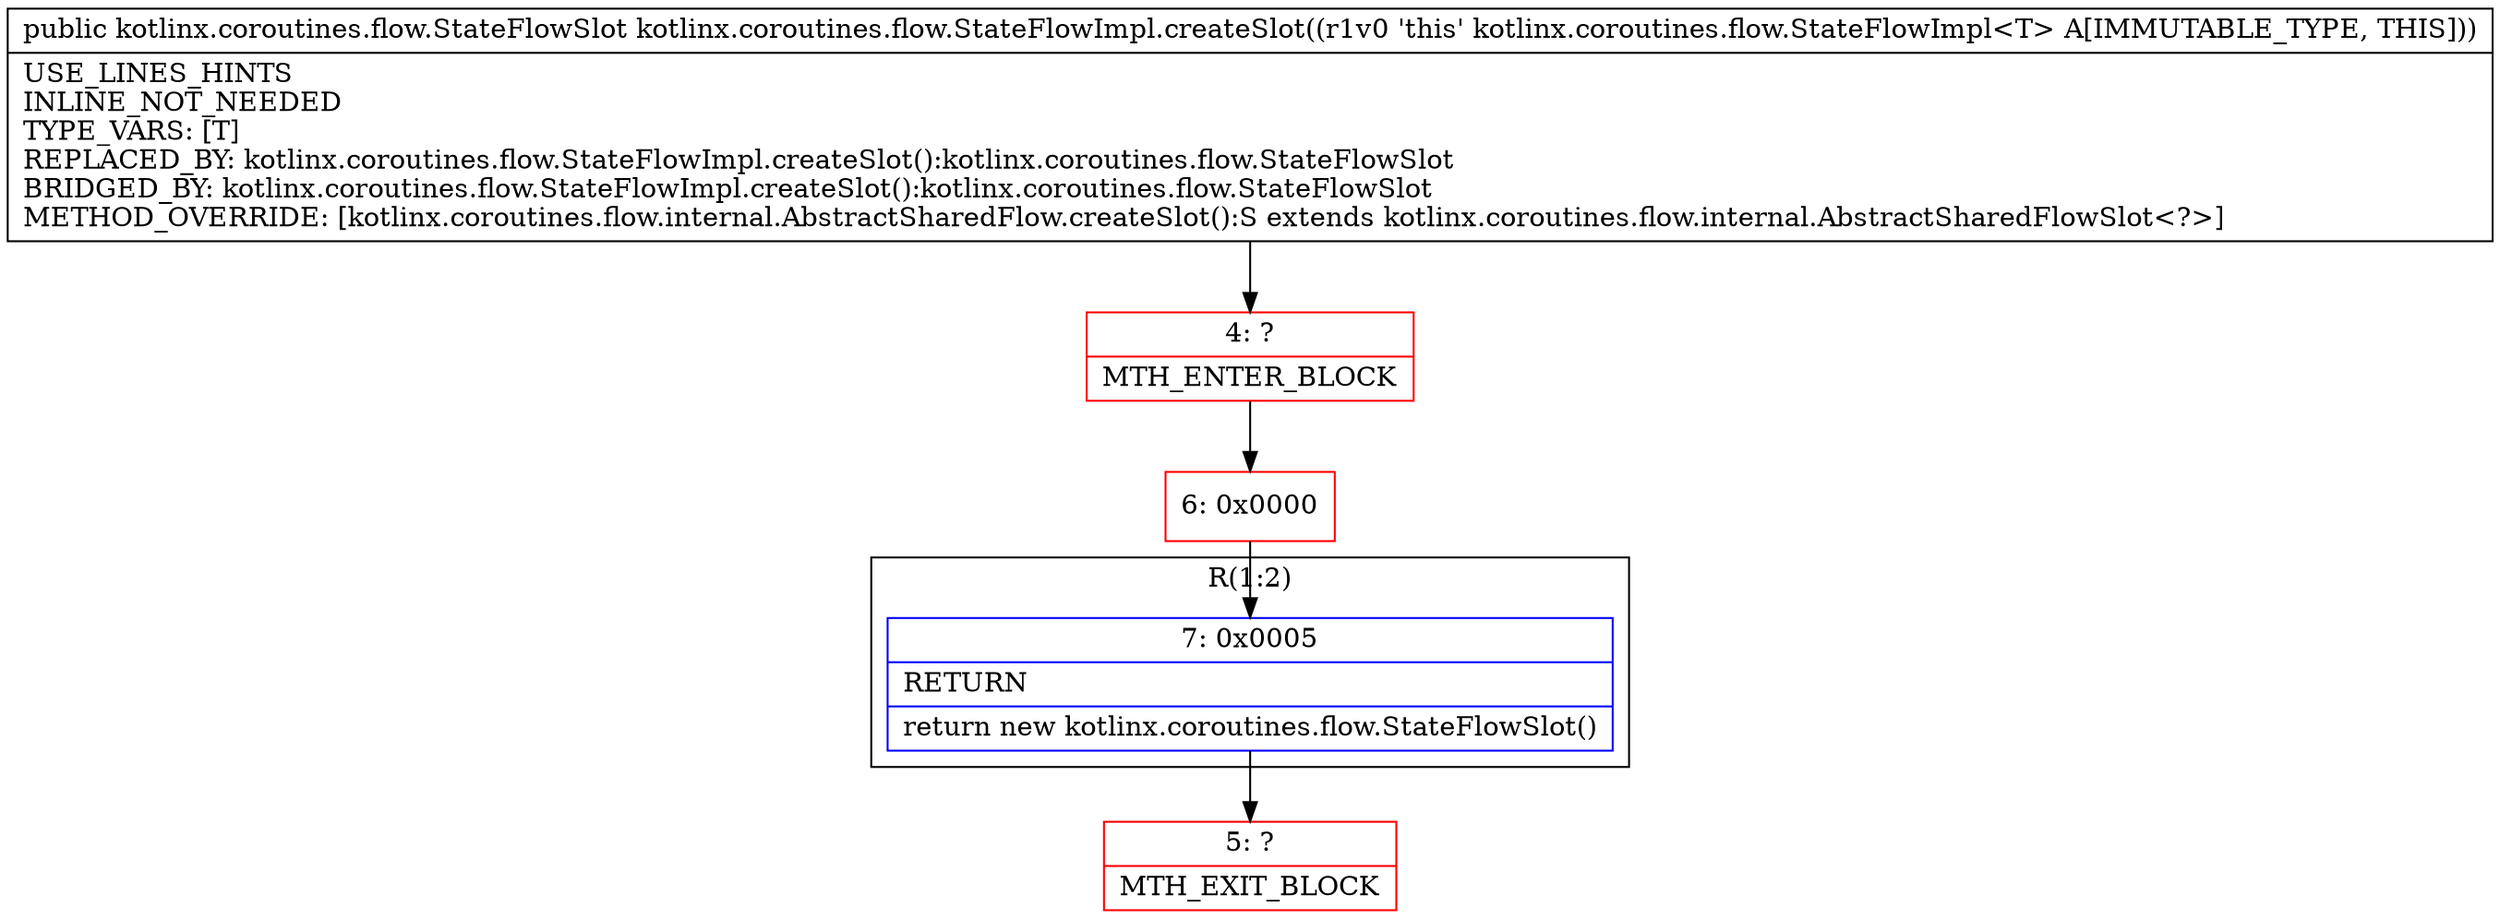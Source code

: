 digraph "CFG forkotlinx.coroutines.flow.StateFlowImpl.createSlot()Lkotlinx\/coroutines\/flow\/StateFlowSlot;" {
subgraph cluster_Region_1321729679 {
label = "R(1:2)";
node [shape=record,color=blue];
Node_7 [shape=record,label="{7\:\ 0x0005|RETURN\l|return new kotlinx.coroutines.flow.StateFlowSlot()\l}"];
}
Node_4 [shape=record,color=red,label="{4\:\ ?|MTH_ENTER_BLOCK\l}"];
Node_6 [shape=record,color=red,label="{6\:\ 0x0000}"];
Node_5 [shape=record,color=red,label="{5\:\ ?|MTH_EXIT_BLOCK\l}"];
MethodNode[shape=record,label="{public kotlinx.coroutines.flow.StateFlowSlot kotlinx.coroutines.flow.StateFlowImpl.createSlot((r1v0 'this' kotlinx.coroutines.flow.StateFlowImpl\<T\> A[IMMUTABLE_TYPE, THIS]))  | USE_LINES_HINTS\lINLINE_NOT_NEEDED\lTYPE_VARS: [T]\lREPLACED_BY: kotlinx.coroutines.flow.StateFlowImpl.createSlot():kotlinx.coroutines.flow.StateFlowSlot\lBRIDGED_BY: kotlinx.coroutines.flow.StateFlowImpl.createSlot():kotlinx.coroutines.flow.StateFlowSlot\lMETHOD_OVERRIDE: [kotlinx.coroutines.flow.internal.AbstractSharedFlow.createSlot():S extends kotlinx.coroutines.flow.internal.AbstractSharedFlowSlot\<?\>]\l}"];
MethodNode -> Node_4;Node_7 -> Node_5;
Node_4 -> Node_6;
Node_6 -> Node_7;
}

